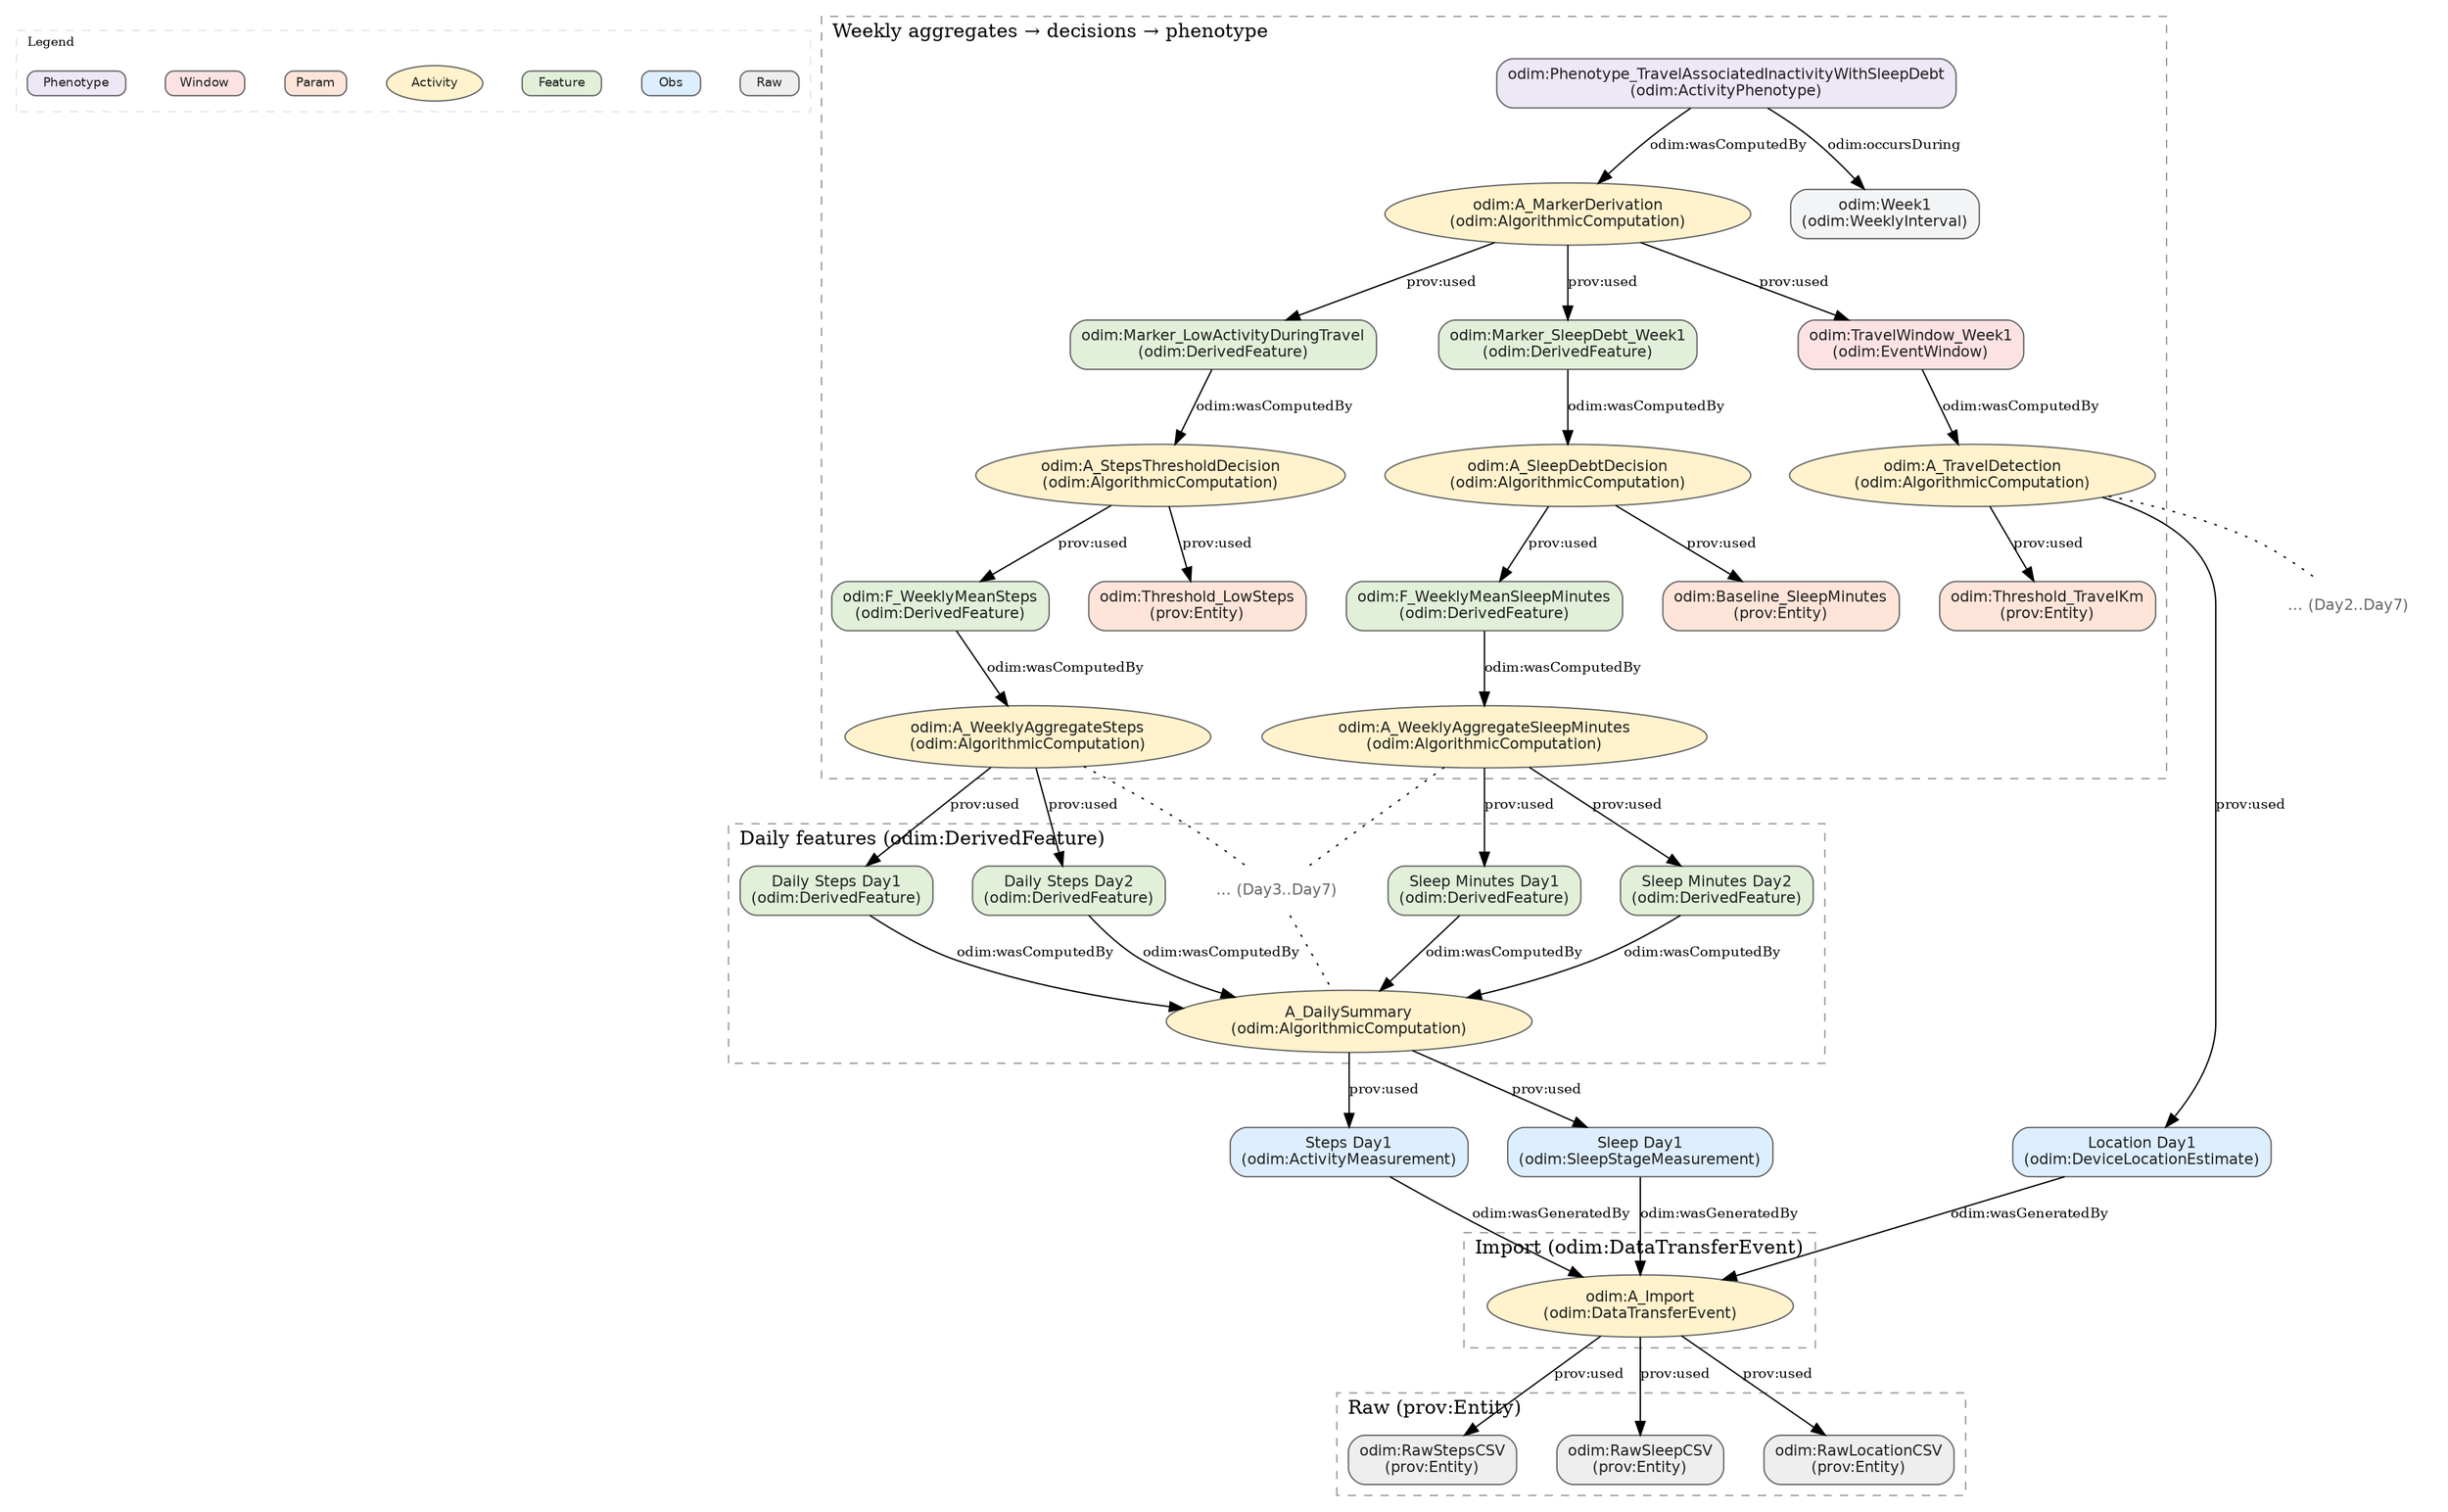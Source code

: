 digraph DemoFlow {
  rankdir=TB;
  splines=true;
  nodesep=0.4;
  ranksep=0.6;
  center=true;

  // Default node styles
  node [fontname="Helvetica", fontsize=11, style="rounded,filled", color="#666666", fontcolor="#222222", fillcolor="white", penwidth=1.0];

  // Define simple styling by type
  subgraph cluster_legend {
    label="Legend"; fontsize=9; color=gray90; style=dashed; labelloc="t"; labeljust="l";
    Lraw   [label="Raw",        shape=box,     fillcolor="#EEEEEE", fontsize=9, width=0.6, height=0.2];
    Lobs   [label="Obs",        shape=box,     fillcolor="#DDEEFF", fontsize=9, width=0.6, height=0.2];
    Lfeat  [label="Feature",    shape=box,     fillcolor="#E2F0D9", fontsize=9, width=0.8, height=0.2];
    Lact   [label="Activity",   shape=ellipse, fillcolor="#FFF2CC", fontsize=9, width=0.8, height=0.2];
    Lparam [label="Param",      shape=box,     fillcolor="#FFE5D9", fontsize=9, width=0.6, height=0.2];
    Lwin   [label="Window",     shape=box,     fillcolor="#FDE2E4", fontsize=9, width=0.8, height=0.2];
    Lpheno [label="Phenotype",  shape=box,     fillcolor="#EDE7F6", fontsize=9, width=1.0, height=0.2];
  }

  // Raw entities (prov:Entity)
  subgraph cluster_raw {
    label="Raw (prov:Entity)"; style=dashed; color=gray60; labelloc="t"; labeljust="l";
    RawSteps [label="odim:RawStepsCSV\n(prov:Entity)", shape=box, fillcolor="#EEEEEE"];
    RawSleep [label="odim:RawSleepCSV\n(prov:Entity)", shape=box, fillcolor="#EEEEEE"];
    RawLoc   [label="odim:RawLocationCSV\n(prov:Entity)", shape=box, fillcolor="#EEEEEE"];
  }

  // Import activity
  subgraph cluster_import {
    label="Import (odim:DataTransferEvent)"; style=dashed; color=gray60; labelloc="t"; labeljust="l";
    Import [label="odim:A_Import\n(odim:DataTransferEvent)", shape=ellipse, fillcolor="#FFF2CC"];
  }

  // Observations (entities)
  subgraph cluster_obs {
    label=""; style=invis; color=gray60;
    ObsSteps [label="Steps Day1\n(odim:ActivityMeasurement)", shape=box, fillcolor="#DDEEFF"];
    ObsSleep [label="Sleep Day1\n(odim:SleepStageMeasurement)", shape=box, fillcolor="#DDEEFF"];
    ObsLoc   [label="Location Day1\n(odim:DeviceLocationEstimate)", shape=box, fillcolor="#DDEEFF"];
    LocDots  [label="… (Day2..Day7)", shape=plaintext, color="#888888", fontcolor="#666666"];
  }

  // Daily computation + features (steps + sleep minutes)
  subgraph cluster_daily {
    label="Daily features (odim:DerivedFeature)"; style=dashed; color=gray60; labelloc="t"; labeljust="l";
    DailyComp [label="A_DailySummary\n(odim:AlgorithmicComputation)", shape=ellipse, fillcolor="#FFF2CC"];
    F1 [label="Daily Steps Day1\n(odim:DerivedFeature)", shape=box, fillcolor="#E2F0D9"];
    F2 [label="Daily Steps Day2\n(odim:DerivedFeature)", shape=box, fillcolor="#E2F0D9"];
    FDots [label="… (Day3..Day7)", shape=plaintext, color="#888888", fontcolor="#666666"];
    SQ1 [label="Sleep Minutes Day1\n(odim:DerivedFeature)", shape=box, fillcolor="#E2F0D9"];
    SQ2 [label="Sleep Minutes Day2\n(odim:DerivedFeature)", shape=box, fillcolor="#E2F0D9"];
  }

  // Weekly aggregation + decisions + combined phenotype
  subgraph cluster_weekly {
    label="Weekly aggregates → decisions → phenotype"; style=dashed; color=gray60; labelloc="t"; labeljust="l";
    WeeklySteps [label="odim:A_WeeklyAggregateSteps\n(odim:AlgorithmicComputation)", shape=ellipse, fillcolor="#FFF2CC"];
    MeanSteps [label="odim:F_WeeklyMeanSteps\n(odim:DerivedFeature)", shape=box, fillcolor="#E2F0D9"];
    Thresh [label="odim:Threshold_LowSteps\n(prov:Entity)", shape=box, fillcolor="#FFE5D9"];
    StepsDecision [label="odim:A_StepsThresholdDecision\n(odim:AlgorithmicComputation)", shape=ellipse, fillcolor="#FFF2CC"];
    Marker [label="odim:Marker_LowActivityDuringTravel\n(odim:DerivedFeature)", shape=box, style="rounded,filled", fillcolor="#E2F0D9"];

    WeeklySleep [label="odim:A_WeeklyAggregateSleepMinutes\n(odim:AlgorithmicComputation)", shape=ellipse, fillcolor="#FFF2CC"];
    MeanSleep [label="odim:F_WeeklyMeanSleepMinutes\n(odim:DerivedFeature)", shape=box, fillcolor="#E2F0D9"];
    SleepBaseline [label="odim:Baseline_SleepMinutes\n(prov:Entity)", shape=box, fillcolor="#FFE5D9"];
    SleepDebtDecision [label="odim:A_SleepDebtDecision\n(odim:AlgorithmicComputation)", shape=ellipse, fillcolor="#FFF2CC"];
    SleepDebt [label="odim:Marker_SleepDebt_Week1\n(odim:DerivedFeature)", shape=box, fillcolor="#E2F0D9"];

    Combine [label="odim:A_MarkerDerivation\n(odim:AlgorithmicComputation)", shape=ellipse, fillcolor="#FFF2CC"];
    Phenotype [label="odim:Phenotype_TravelAssociatedInactivityWithSleepDebt\n(odim:ActivityPhenotype)", shape=box, style="rounded,filled", fillcolor="#EDE7F6"];
    Week [label="odim:Week1\n(odim:WeeklyInterval)", shape=box, fillcolor="#F3F4F6"];

    // Travel detection elements placed within weekly cluster
    TravelDetect [label="odim:A_TravelDetection\n(odim:AlgorithmicComputation)", shape=ellipse, fillcolor="#FFF2CC"];
    TravelWin [label="odim:TravelWindow_Week1\n(odim:EventWindow)", shape=box, fillcolor="#FDE2E4"];
    TravelThresh [label="odim:Threshold_TravelKm\n(prov:Entity)", shape=box, fillcolor="#FFE5D9"];
  }

  // Edges with exact predicates
  // Import used raw files (prov:used: Activity -> Entity)
  Import -> RawSteps [label="prov:used", fontsize=10];
  Import -> RawSleep [label="prov:used", fontsize=10];
  Import -> RawLoc   [label="prov:used", fontsize=10];

  // Observations were generated by Import (odim:wasGeneratedBy: Entity -> Activity)
  ObsSteps -> Import [label="odim:wasGeneratedBy", fontsize=10];
  ObsSleep -> Import [label="odim:wasGeneratedBy", fontsize=10];
  ObsLoc   -> Import [label="odim:wasGeneratedBy", fontsize=10];
  {rank=same; ObsSteps; ObsSleep; ObsLoc;}

  // Daily computation used observations (prov:used)
  DailyComp -> ObsSteps [label="prov:used", fontsize=10];
  DailyComp -> ObsSleep [label="prov:used", fontsize=10];

  // Travel detection from location observations (nodes defined in weekly cluster)
  TravelDetect -> ObsLoc [label="prov:used", fontsize=10];
  TravelDetect -> LocDots [style=dotted, arrowhead=none];
  TravelDetect -> TravelThresh [label="prov:used", fontsize=10];
  TravelWin -> TravelDetect [label="odim:wasComputedBy", fontsize=10];

  // Daily features were computed by DailyComp (odim:wasComputedBy)
  F1 -> DailyComp [label="odim:wasComputedBy", fontsize=10];
  F2 -> DailyComp [label="odim:wasComputedBy", fontsize=10];
  SQ1 -> DailyComp [label="odim:wasComputedBy", fontsize=10];
  SQ2 -> DailyComp [label="odim:wasComputedBy", fontsize=10];
  FDots -> DailyComp [style=dotted, arrowhead=none];

  // Weekly steps aggregate and decision
  WeeklySteps -> F1 [label="prov:used", fontsize=10];
  WeeklySteps -> F2 [label="prov:used", fontsize=10];
  WeeklySteps -> FDots [style=dotted, arrowhead=none];
  MeanSteps -> WeeklySteps [label="odim:wasComputedBy", fontsize=10];
  StepsDecision -> MeanSteps [label="prov:used", fontsize=10];
  StepsDecision -> Thresh [label="prov:used", fontsize=10];
  Marker -> StepsDecision [label="odim:wasComputedBy", fontsize=10];

  // Weekly sleep minutes aggregate + sleep debt decision
  WeeklySleep -> SQ1 [label="prov:used", fontsize=10];
  WeeklySleep -> SQ2 [label="prov:used", fontsize=10];
  WeeklySleep -> FDots [style=dotted, arrowhead=none];
  MeanSleep -> WeeklySleep [label="odim:wasComputedBy", fontsize=10];
  SleepDebtDecision -> MeanSleep [label="prov:used", fontsize=10];
  SleepDebtDecision -> SleepBaseline [label="prov:used", fontsize=10];
  SleepDebt -> SleepDebtDecision [label="odim:wasComputedBy", fontsize=10];

  // Combined phenotype marker
  Combine -> Marker [label="prov:used", fontsize=10];
  Combine -> SleepDebt [label="prov:used", fontsize=10];
  Combine -> TravelWin [label="prov:used", fontsize=10];
  Phenotype -> Combine [label="odim:wasComputedBy", fontsize=10];
  Phenotype -> Week [label="odim:occursDuring", fontsize=10];
}
